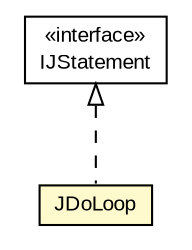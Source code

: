 #!/usr/local/bin/dot
#
# Class diagram 
# Generated by UMLGraph version 5.1 (http://www.umlgraph.org/)
#

digraph G {
	edge [fontname="arial",fontsize=10,labelfontname="arial",labelfontsize=10];
	node [fontname="arial",fontsize=10,shape=plaintext];
	nodesep=0.25;
	ranksep=0.5;
	// com.helger.jcodemodel.JDoLoop
	c6183 [label=<<table title="com.helger.jcodemodel.JDoLoop" border="0" cellborder="1" cellspacing="0" cellpadding="2" port="p" bgcolor="lemonChiffon" href="./JDoLoop.html">
		<tr><td><table border="0" cellspacing="0" cellpadding="1">
<tr><td align="center" balign="center"> JDoLoop </td></tr>
		</table></td></tr>
		</table>>, fontname="arial", fontcolor="black", fontsize=10.0];
	// com.helger.jcodemodel.IJStatement
	c6211 [label=<<table title="com.helger.jcodemodel.IJStatement" border="0" cellborder="1" cellspacing="0" cellpadding="2" port="p" href="./IJStatement.html">
		<tr><td><table border="0" cellspacing="0" cellpadding="1">
<tr><td align="center" balign="center"> &#171;interface&#187; </td></tr>
<tr><td align="center" balign="center"> IJStatement </td></tr>
		</table></td></tr>
		</table>>, fontname="arial", fontcolor="black", fontsize=10.0];
	//com.helger.jcodemodel.JDoLoop implements com.helger.jcodemodel.IJStatement
	c6211:p -> c6183:p [dir=back,arrowtail=empty,style=dashed];
}


